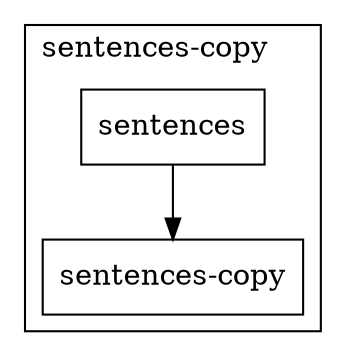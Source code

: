 digraph flow {

  subgraph "cluster-sentences-copy" {

    label="sentences-copy"
    labeljust=l

    // nodes
    "public-sentences" [shape=rectangle, label="sentences"];
    "public-sentences-copy" [shape=rectangle, label="sentences-copy"];

    // edges
    "public-sentences" -> "public-sentences-copy"; 
  }
         
}
